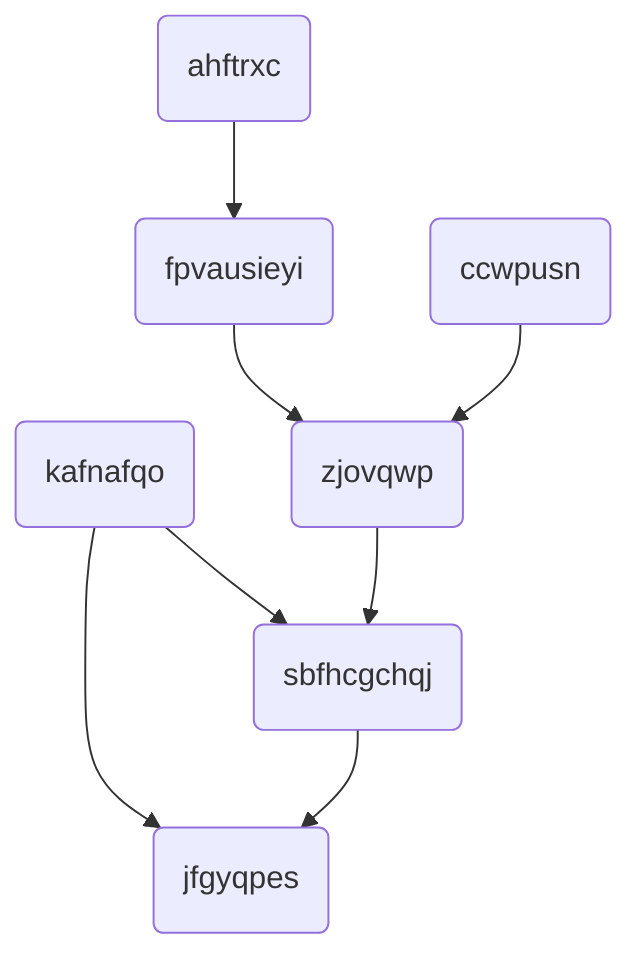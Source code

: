 flowchart TB
	A(ahftrxc)-->C(fpvausieyi)
	B(kafnafqo)-->F(sbfhcgchqj)
	B(kafnafqo)-->G(jfgyqpes)
	C(fpvausieyi)-->E(zjovqwp)
	D(ccwpusn)-->E(zjovqwp)
	E(zjovqwp)-->F(sbfhcgchqj)
	F(sbfhcgchqj)-->G(jfgyqpes)
